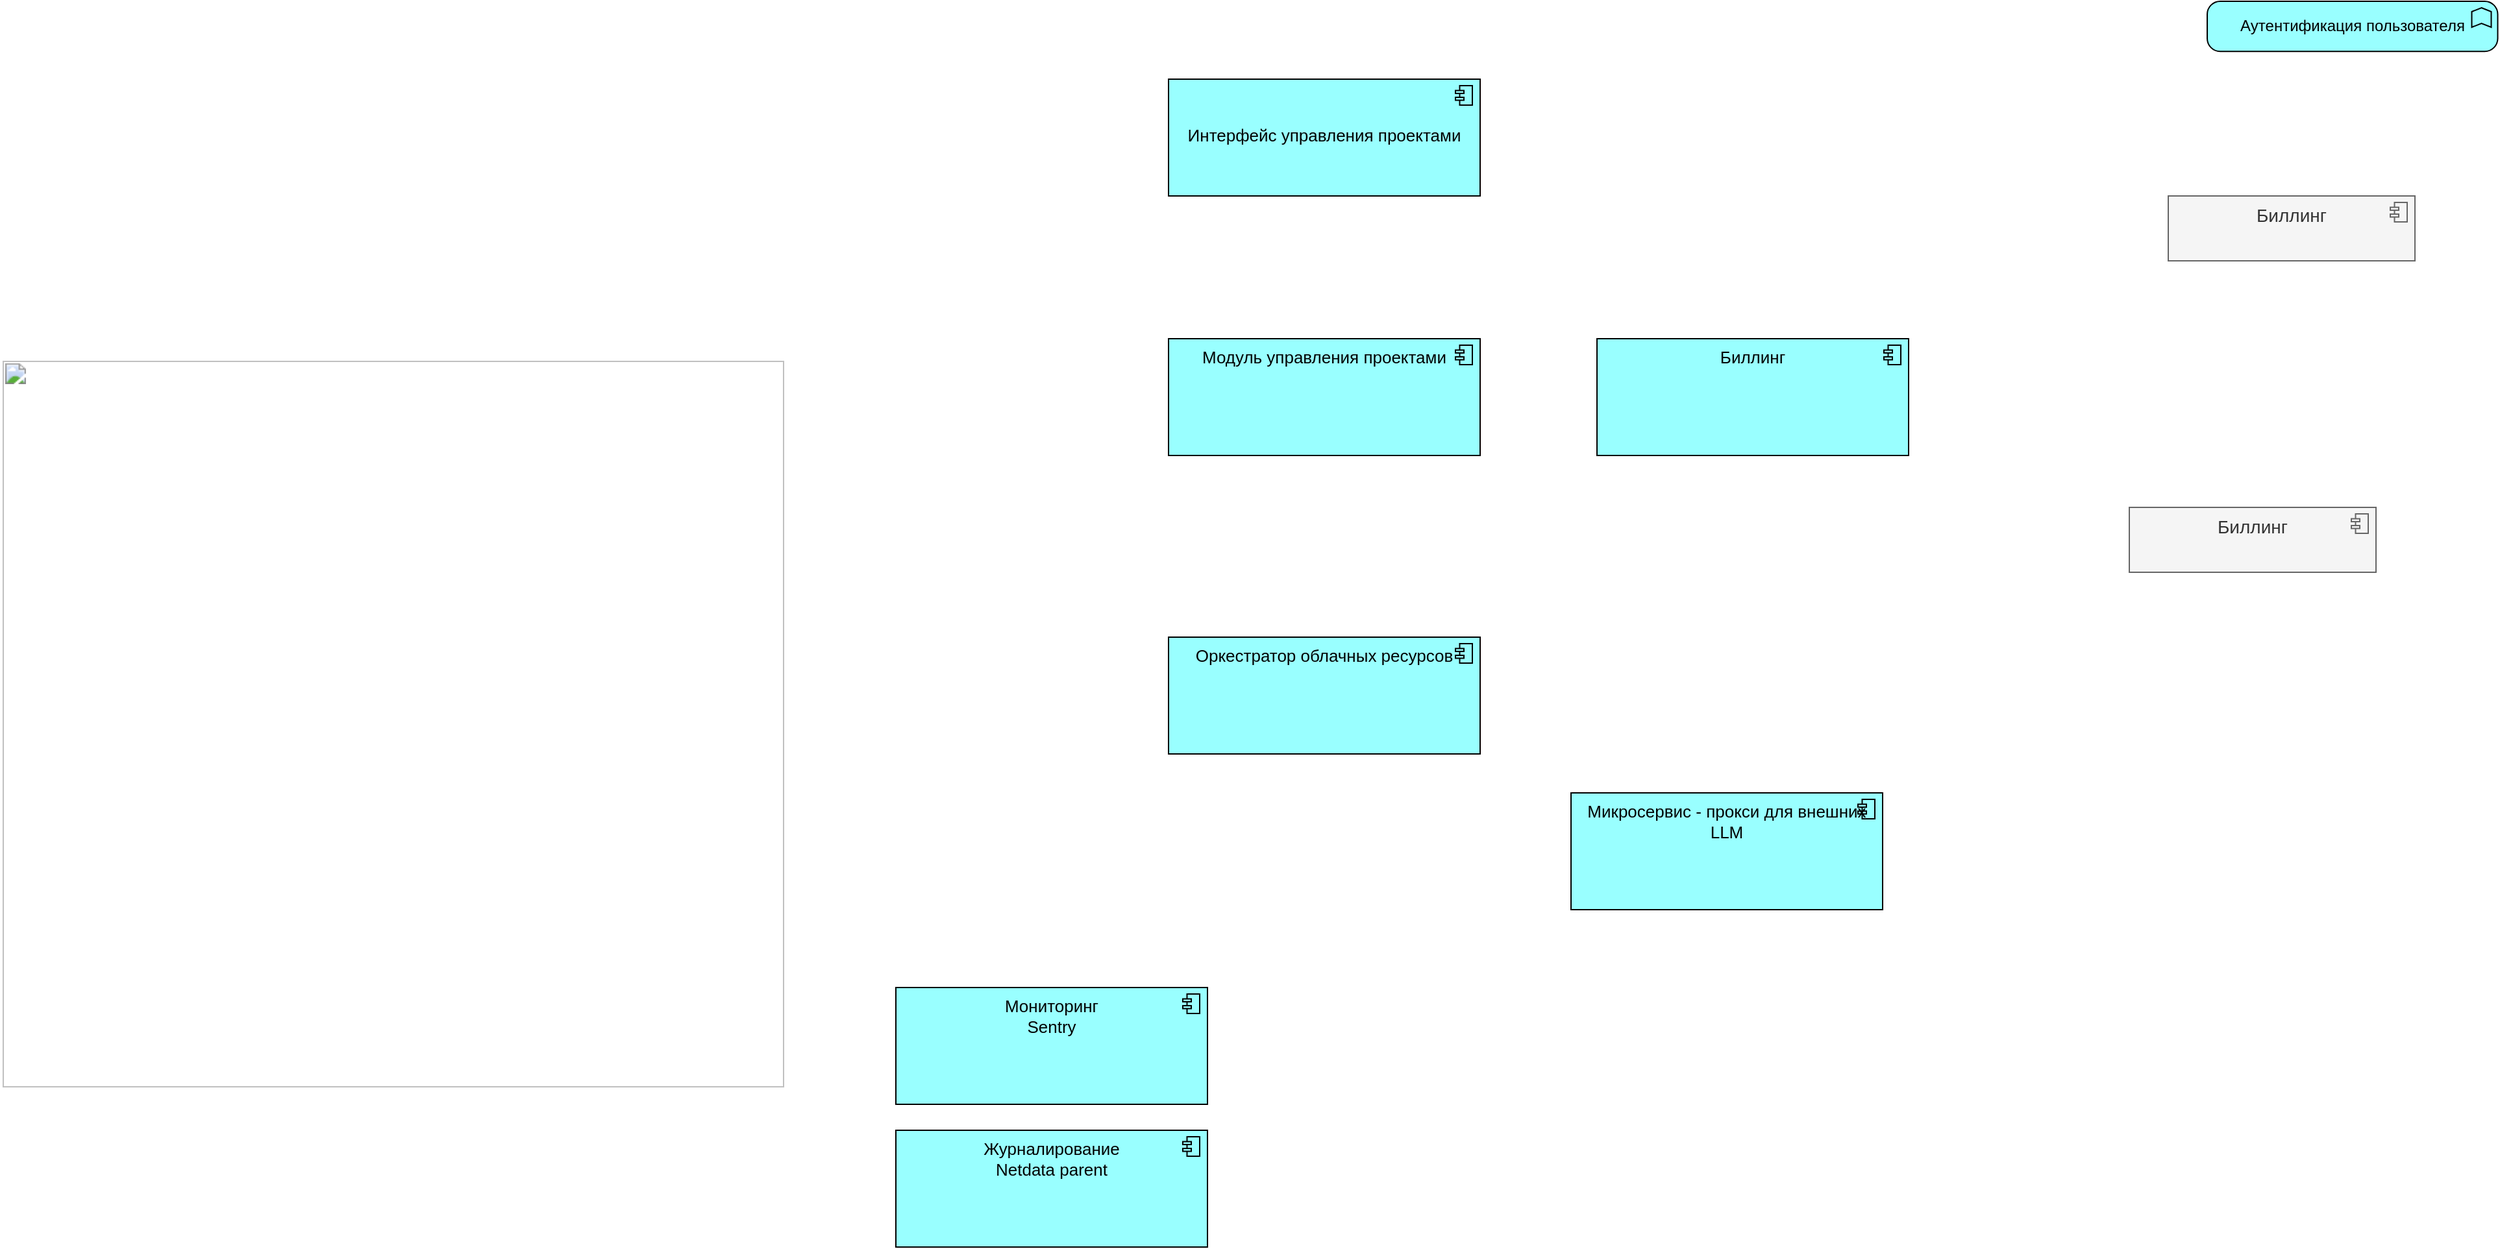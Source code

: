 <mxfile version="22.1.11" type="github">
  <diagram name="Page-1" id="kLZZluuCdCFHNQExWlGG">
    <mxGraphModel dx="1127" dy="668" grid="1" gridSize="10" guides="1" tooltips="1" connect="1" arrows="1" fold="1" page="0" pageScale="1" pageWidth="850" pageHeight="1100" math="0" shadow="0">
      <root>
        <mxCell id="0" />
        <mxCell id="1" parent="0" />
        <mxCell id="bPQWwLV5Ec_Krep9My-7-1" value="&lt;b id=&quot;docs-internal-guid-8e01d7f2-7fff-4b7f-947c-81f8bfa17be5&quot; style=&quot;font-style: normal; font-variant-caps: normal; letter-spacing: normal; text-align: start; text-indent: 0px; text-transform: none; word-spacing: 0px; -webkit-text-stroke-width: 0px; text-decoration: none; caret-color: rgb(0, 0, 0); color: rgb(0, 0, 0); font-weight: normal;&quot;&gt;&lt;span style=&quot;font-size: 11pt; font-family: Nunito, sans-serif; color: rgb(0, 0, 0); background-color: transparent; font-weight: 400; font-style: normal; font-variant-ligatures: normal; font-variant-caps: normal; font-variant-alternates: normal; font-variant-numeric: normal; font-variant-east-asian: normal; font-variant-position: normal; text-decoration: none; vertical-align: baseline;&quot;&gt;&lt;span style=&quot;border: medium; display: inline-block; overflow: hidden; width: 602px; height: 560px;&quot;&gt;&lt;img src=&quot;https://lh7-us.googleusercontent.com/CdQUy0UCudJWpN9QnqonsQW0BbhaF4rqWX5IRa3cL1qj7IfyoJirtS_HQBdCv8534h8fNAbB7VLFaykYAzuzWpPa4Y0rtSRnY5A6O4haHsjFwqX6BbtUYx6w9cFD3jcWutuxS0UwYAn3qBu6r7CpdMw&quot; width=&quot;602&quot; height=&quot;560&quot; style=&quot;margin-left: 0px; margin-top: 0px;&quot;&gt;&lt;/span&gt;&lt;/span&gt;&lt;/b&gt;" style="text;whiteSpace=wrap;html=1;" vertex="1" parent="1">
          <mxGeometry x="180" y="290" width="560" height="590" as="geometry" />
        </mxCell>
        <mxCell id="bPQWwLV5Ec_Krep9My-7-2" value="" style="group" vertex="1" connectable="0" parent="1">
          <mxGeometry x="1850" y="170" width="190" height="50" as="geometry" />
        </mxCell>
        <mxCell id="bPQWwLV5Ec_Krep9My-7-3" value="Биллинг" style="html=1;outlineConnect=0;whiteSpace=wrap;fillColor=#f5f5f5;shape=mxgraph.archimate3.application;appType=comp;archiType=square;strokeColor=#666666;verticalAlign=top;fontSize=14;fontColor=#333333;" vertex="1" parent="bPQWwLV5Ec_Krep9My-7-2">
          <mxGeometry width="190" height="50" as="geometry" />
        </mxCell>
        <mxCell id="bPQWwLV5Ec_Krep9My-7-6" value="" style="group" vertex="1" connectable="0" parent="1">
          <mxGeometry x="1820" y="410" width="190" height="50" as="geometry" />
        </mxCell>
        <mxCell id="bPQWwLV5Ec_Krep9My-7-7" value="Биллинг" style="html=1;outlineConnect=0;whiteSpace=wrap;fillColor=#f5f5f5;shape=mxgraph.archimate3.application;appType=comp;archiType=square;strokeColor=#666666;verticalAlign=top;fontSize=14;fontColor=#333333;" vertex="1" parent="bPQWwLV5Ec_Krep9My-7-6">
          <mxGeometry width="190" height="50" as="geometry" />
        </mxCell>
        <mxCell id="bPQWwLV5Ec_Krep9My-7-8" value="" style="group" vertex="1" connectable="0" parent="1">
          <mxGeometry x="1080" y="80" width="240" height="90" as="geometry" />
        </mxCell>
        <mxCell id="bPQWwLV5Ec_Krep9My-7-9" value="&lt;h1&gt;&lt;font size=&quot;2&quot;&gt;&lt;span style=&quot;font-weight: 400;&quot;&gt;Интерфейс управления проектами&lt;/span&gt;&lt;/font&gt;&lt;/h1&gt;" style="html=1;outlineConnect=0;whiteSpace=wrap;fillColor=#99ffff;shape=mxgraph.archimate3.application;appType=comp;archiType=square;strokeColor=default;verticalAlign=top;fontSize=13;" vertex="1" parent="bPQWwLV5Ec_Krep9My-7-8">
          <mxGeometry width="240" height="90" as="geometry" />
        </mxCell>
        <mxCell id="bPQWwLV5Ec_Krep9My-7-11" value="Аутентификация пользователя" style="html=1;outlineConnect=0;whiteSpace=wrap;fillColor=#99ffff;shape=mxgraph.archimate3.application;appType=func;archiType=rounded;" vertex="1" parent="1">
          <mxGeometry x="1880" y="20" width="223.75" height="38.62" as="geometry" />
        </mxCell>
        <mxCell id="bPQWwLV5Ec_Krep9My-7-12" value="" style="group" vertex="1" connectable="0" parent="1">
          <mxGeometry x="1080" y="280" width="240" height="90" as="geometry" />
        </mxCell>
        <mxCell id="bPQWwLV5Ec_Krep9My-7-13" value="&lt;font size=&quot;2&quot;&gt;Модуль управления проектами&lt;/font&gt;" style="html=1;outlineConnect=0;whiteSpace=wrap;fillColor=#99ffff;shape=mxgraph.archimate3.application;appType=comp;archiType=square;strokeColor=default;verticalAlign=top;fontSize=13;" vertex="1" parent="bPQWwLV5Ec_Krep9My-7-12">
          <mxGeometry width="240" height="90" as="geometry" />
        </mxCell>
        <mxCell id="bPQWwLV5Ec_Krep9My-7-14" value="" style="group" vertex="1" connectable="0" parent="1">
          <mxGeometry x="1410" y="280" width="240" height="90" as="geometry" />
        </mxCell>
        <mxCell id="bPQWwLV5Ec_Krep9My-7-15" value="&lt;font size=&quot;2&quot;&gt;Биллинг&lt;/font&gt;" style="html=1;outlineConnect=0;whiteSpace=wrap;fillColor=#99ffff;shape=mxgraph.archimate3.application;appType=comp;archiType=square;strokeColor=default;verticalAlign=top;fontSize=13;" vertex="1" parent="bPQWwLV5Ec_Krep9My-7-14">
          <mxGeometry width="240" height="90" as="geometry" />
        </mxCell>
        <mxCell id="bPQWwLV5Ec_Krep9My-7-16" value="" style="group" vertex="1" connectable="0" parent="1">
          <mxGeometry x="870" y="780" width="240" height="90" as="geometry" />
        </mxCell>
        <mxCell id="bPQWwLV5Ec_Krep9My-7-17" value="&lt;font size=&quot;2&quot;&gt;Мониторинг&lt;br&gt;Sentry&lt;br&gt;&lt;/font&gt;" style="html=1;outlineConnect=0;whiteSpace=wrap;fillColor=#99ffff;shape=mxgraph.archimate3.application;appType=comp;archiType=square;strokeColor=default;verticalAlign=top;fontSize=13;" vertex="1" parent="bPQWwLV5Ec_Krep9My-7-16">
          <mxGeometry width="240" height="90" as="geometry" />
        </mxCell>
        <mxCell id="bPQWwLV5Ec_Krep9My-7-18" value="" style="group" vertex="1" connectable="0" parent="1">
          <mxGeometry x="870" y="890" width="240" height="90" as="geometry" />
        </mxCell>
        <mxCell id="bPQWwLV5Ec_Krep9My-7-19" value="&lt;font size=&quot;2&quot;&gt;Журналирование&lt;br&gt;Netdata parent&lt;br&gt;&lt;/font&gt;" style="html=1;outlineConnect=0;whiteSpace=wrap;fillColor=#99ffff;shape=mxgraph.archimate3.application;appType=comp;archiType=square;strokeColor=default;verticalAlign=top;fontSize=13;" vertex="1" parent="bPQWwLV5Ec_Krep9My-7-18">
          <mxGeometry width="240" height="90" as="geometry" />
        </mxCell>
        <mxCell id="bPQWwLV5Ec_Krep9My-7-20" value="" style="group" vertex="1" connectable="0" parent="1">
          <mxGeometry x="1080" y="510" width="240" height="90" as="geometry" />
        </mxCell>
        <mxCell id="bPQWwLV5Ec_Krep9My-7-21" value="&lt;font size=&quot;2&quot;&gt;Оркестратор облачных ресурсов&lt;/font&gt;" style="html=1;outlineConnect=0;whiteSpace=wrap;fillColor=#99ffff;shape=mxgraph.archimate3.application;appType=comp;archiType=square;strokeColor=default;verticalAlign=top;fontSize=13;" vertex="1" parent="bPQWwLV5Ec_Krep9My-7-20">
          <mxGeometry width="240" height="90" as="geometry" />
        </mxCell>
        <mxCell id="bPQWwLV5Ec_Krep9My-7-22" value="" style="group" vertex="1" connectable="0" parent="1">
          <mxGeometry x="1390" y="630" width="240" height="90" as="geometry" />
        </mxCell>
        <mxCell id="bPQWwLV5Ec_Krep9My-7-23" value="&lt;font size=&quot;2&quot;&gt;Микросервис - прокси для внешних LLM&lt;/font&gt;" style="html=1;outlineConnect=0;whiteSpace=wrap;fillColor=#99ffff;shape=mxgraph.archimate3.application;appType=comp;archiType=square;strokeColor=default;verticalAlign=top;fontSize=13;" vertex="1" parent="bPQWwLV5Ec_Krep9My-7-22">
          <mxGeometry width="240" height="90" as="geometry" />
        </mxCell>
      </root>
    </mxGraphModel>
  </diagram>
</mxfile>
